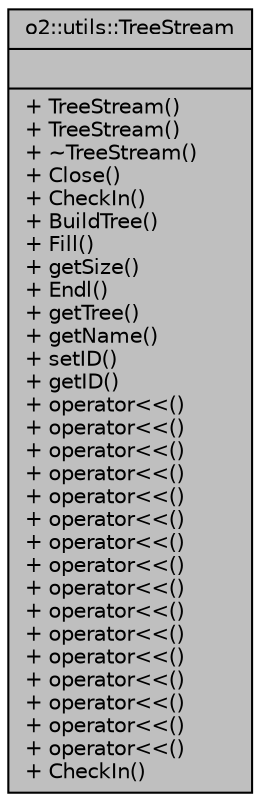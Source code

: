 digraph "o2::utils::TreeStream"
{
 // INTERACTIVE_SVG=YES
  bgcolor="transparent";
  edge [fontname="Helvetica",fontsize="10",labelfontname="Helvetica",labelfontsize="10"];
  node [fontname="Helvetica",fontsize="10",shape=record];
  Node1 [label="{o2::utils::TreeStream\n||+ TreeStream()\l+ TreeStream()\l+ ~TreeStream()\l+ Close()\l+ CheckIn()\l+ BuildTree()\l+ Fill()\l+ getSize()\l+ Endl()\l+ getTree()\l+ getName()\l+ setID()\l+ getID()\l+ operator\<\<()\l+ operator\<\<()\l+ operator\<\<()\l+ operator\<\<()\l+ operator\<\<()\l+ operator\<\<()\l+ operator\<\<()\l+ operator\<\<()\l+ operator\<\<()\l+ operator\<\<()\l+ operator\<\<()\l+ operator\<\<()\l+ operator\<\<()\l+ operator\<\<()\l+ operator\<\<()\l+ operator\<\<()\l+ CheckIn()\l}",height=0.2,width=0.4,color="black", fillcolor="grey75", style="filled" fontcolor="black"];
}
